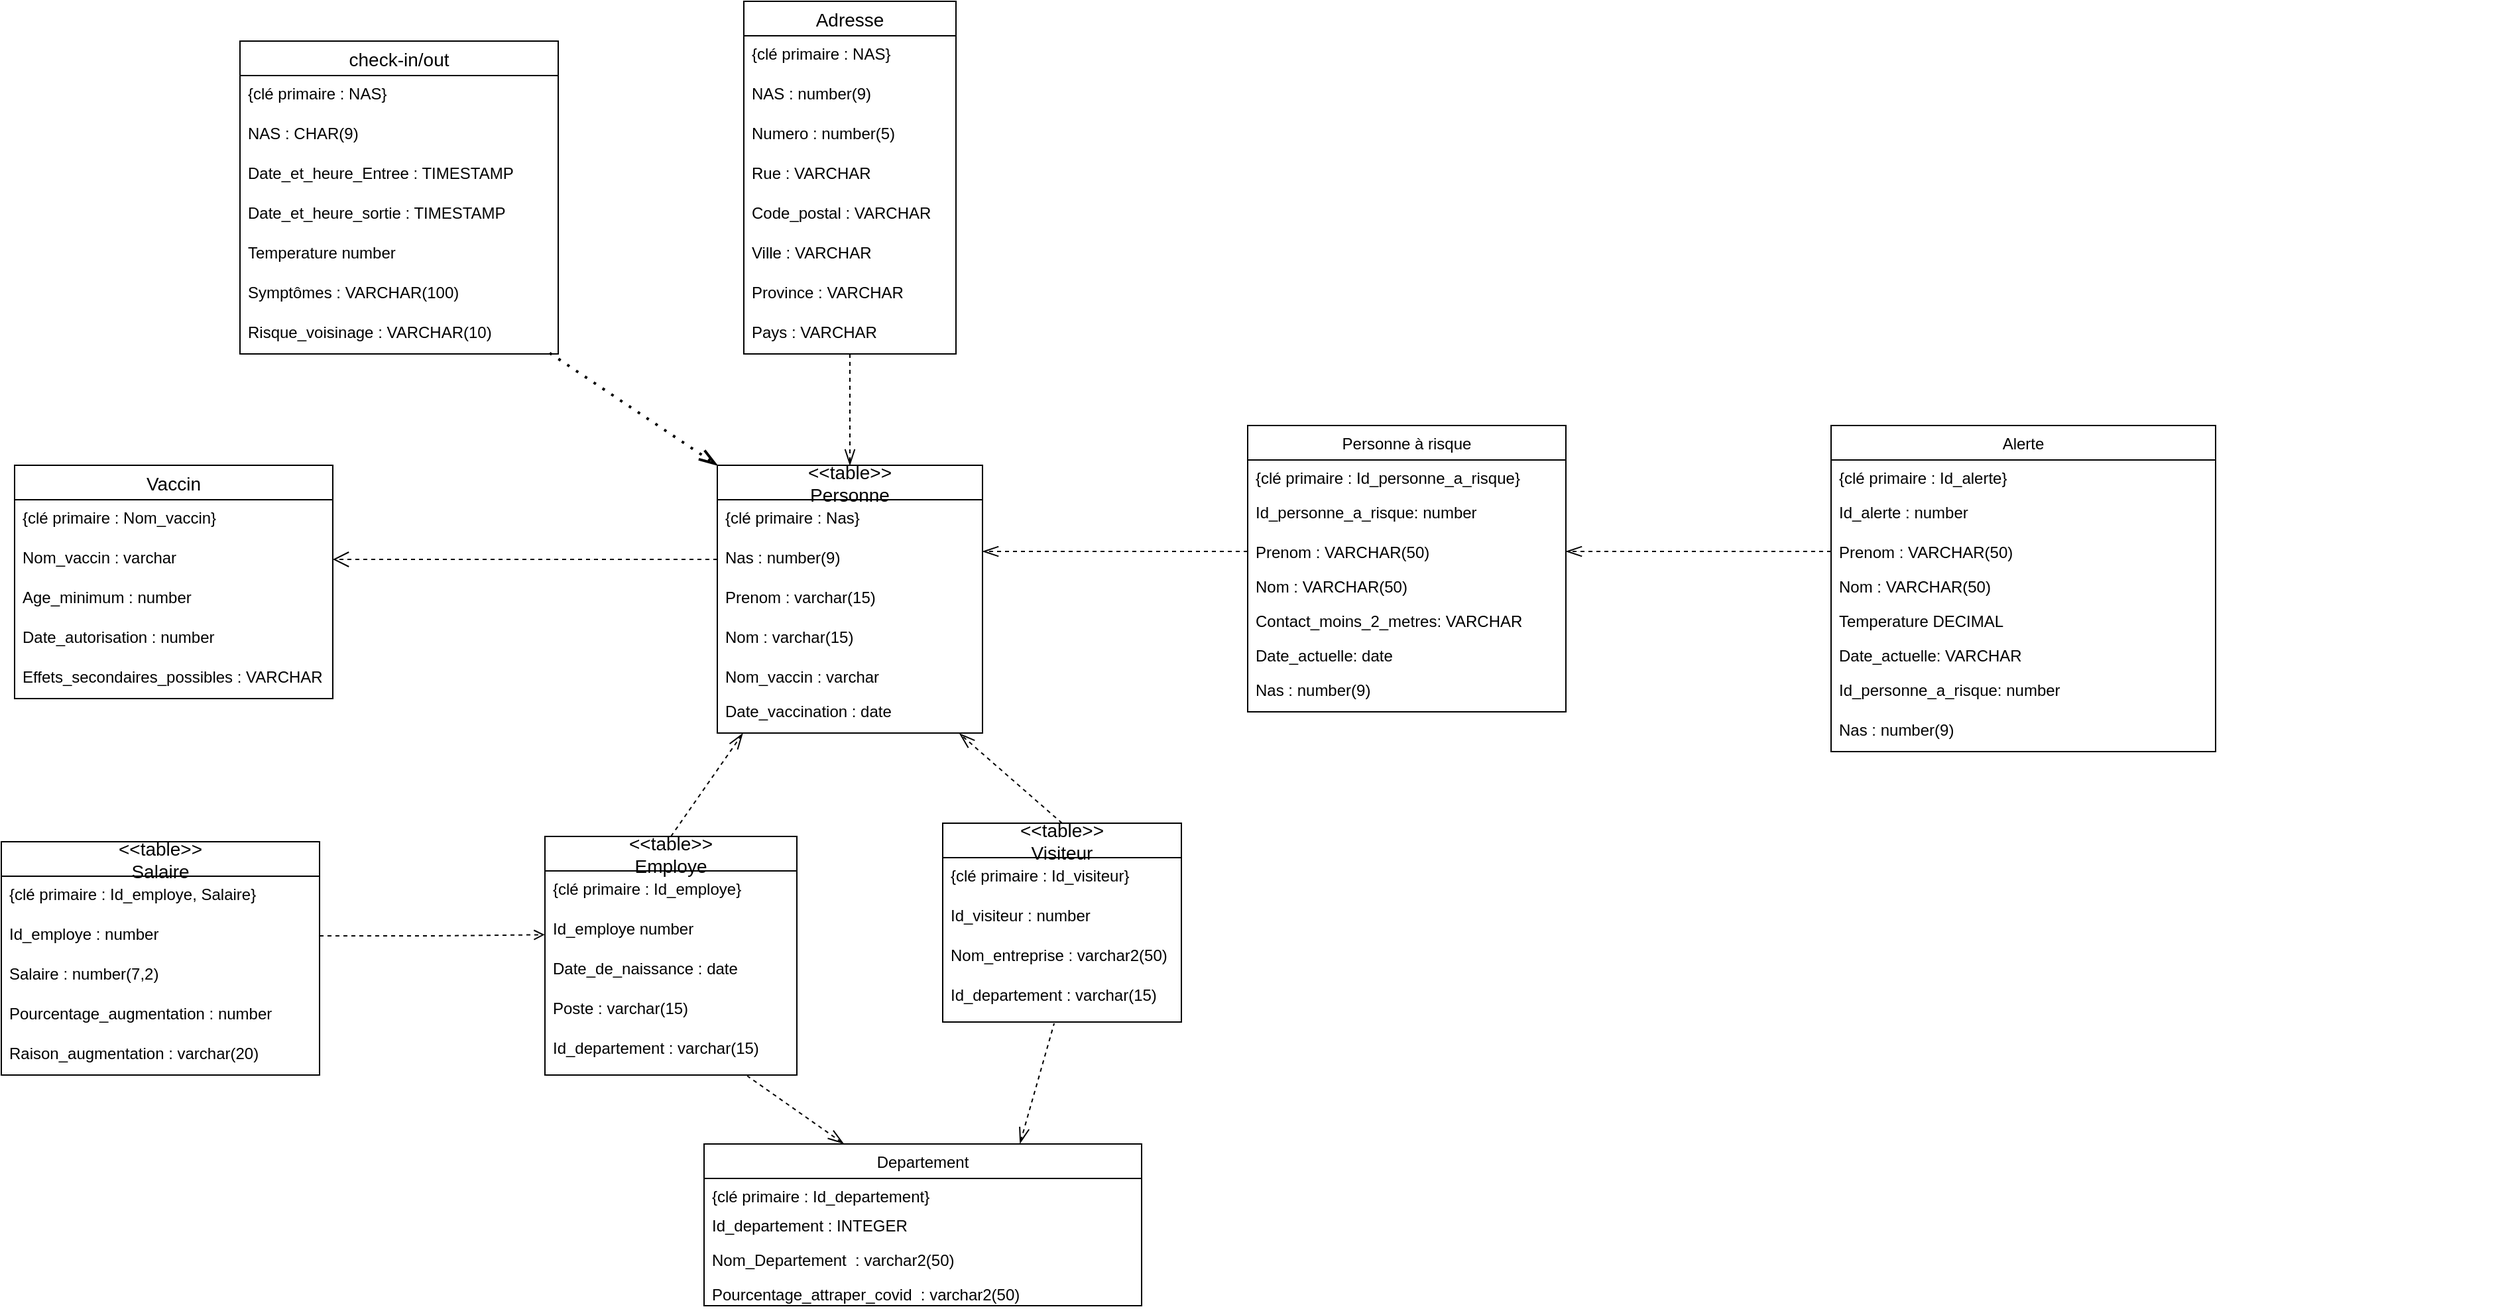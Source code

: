 <mxfile version="14.6.13" type="device"><diagram id="13Bt-P4dqgrNArjQFNvF" name="Page-1"><mxGraphModel dx="3374" dy="1834" grid="1" gridSize="10" guides="1" tooltips="1" connect="1" arrows="1" fold="1" page="1" pageScale="1" pageWidth="1169" pageHeight="827" math="0" shadow="0"><root><mxCell id="0"/><mxCell id="1" parent="0"/><mxCell id="RjnQmGIeyo0QoKdNLxU8-1" value="Personne à risque" style="swimlane;fontStyle=0;childLayout=stackLayout;horizontal=1;startSize=26;horizontalStack=0;resizeParent=1;resizeParentMax=0;resizeLast=0;collapsible=1;marginBottom=0;" parent="1" vertex="1"><mxGeometry x="860" y="-380" width="240" height="216" as="geometry"/></mxCell><mxCell id="RjnQmGIeyo0QoKdNLxU8-2" value="{clé primaire : Id_personne_a_risque}" style="text;strokeColor=none;fillColor=none;align=left;verticalAlign=top;spacingLeft=4;spacingRight=4;overflow=hidden;rotatable=0;points=[[0,0.5],[1,0.5]];portConstraint=eastwest;fontStyle=0;" parent="RjnQmGIeyo0QoKdNLxU8-1" vertex="1"><mxGeometry y="26" width="240" height="26" as="geometry"/></mxCell><mxCell id="44ieYYPc8RUnGZOCH6iL-25" value="Id_personne_a_risque: number" style="text;strokeColor=none;fillColor=none;spacingLeft=4;spacingRight=4;overflow=hidden;rotatable=0;points=[[0,0.5],[1,0.5]];portConstraint=eastwest;fontSize=12;fontStyle=0" parent="RjnQmGIeyo0QoKdNLxU8-1" vertex="1"><mxGeometry y="52" width="240" height="30" as="geometry"/></mxCell><mxCell id="RjnQmGIeyo0QoKdNLxU8-3" value="Prenom : VARCHAR(50)" style="text;strokeColor=none;fillColor=none;align=left;verticalAlign=top;spacingLeft=4;spacingRight=4;overflow=hidden;rotatable=0;points=[[0,0.5],[1,0.5]];portConstraint=eastwest;" parent="RjnQmGIeyo0QoKdNLxU8-1" vertex="1"><mxGeometry y="82" width="240" height="26" as="geometry"/></mxCell><mxCell id="RjnQmGIeyo0QoKdNLxU8-4" value="Nom : VARCHAR(50)" style="text;strokeColor=none;fillColor=none;align=left;verticalAlign=top;spacingLeft=4;spacingRight=4;overflow=hidden;rotatable=0;points=[[0,0.5],[1,0.5]];portConstraint=eastwest;" parent="RjnQmGIeyo0QoKdNLxU8-1" vertex="1"><mxGeometry y="108" width="240" height="26" as="geometry"/></mxCell><mxCell id="RjnQmGIeyo0QoKdNLxU8-5" value="Contact_moins_2_metres: VARCHAR" style="text;strokeColor=none;fillColor=none;align=left;verticalAlign=top;spacingLeft=4;spacingRight=4;overflow=hidden;rotatable=0;points=[[0,0.5],[1,0.5]];portConstraint=eastwest;" parent="RjnQmGIeyo0QoKdNLxU8-1" vertex="1"><mxGeometry y="134" width="240" height="26" as="geometry"/></mxCell><mxCell id="RjnQmGIeyo0QoKdNLxU8-6" value="Date_actuelle: date" style="text;strokeColor=none;fillColor=none;align=left;verticalAlign=top;spacingLeft=4;spacingRight=4;overflow=hidden;rotatable=0;points=[[0,0.5],[1,0.5]];portConstraint=eastwest;" parent="RjnQmGIeyo0QoKdNLxU8-1" vertex="1"><mxGeometry y="160" width="240" height="26" as="geometry"/></mxCell><mxCell id="zjRdHAozizqstZHbO9Vi-3" value="Nas : number(9)" style="text;strokeColor=none;fillColor=none;spacingLeft=4;spacingRight=4;overflow=hidden;rotatable=0;points=[[0,0.5],[1,0.5]];portConstraint=eastwest;fontSize=12;fontStyle=0" vertex="1" parent="RjnQmGIeyo0QoKdNLxU8-1"><mxGeometry y="186" width="240" height="30" as="geometry"/></mxCell><mxCell id="RjnQmGIeyo0QoKdNLxU8-9" value="&lt;&lt;table&gt;&gt;&#10;Personne" style="swimlane;fontStyle=0;childLayout=stackLayout;horizontal=1;startSize=26;horizontalStack=0;resizeParent=1;resizeParentMax=0;resizeLast=0;collapsible=1;marginBottom=0;align=center;fontSize=14;labelBackgroundColor=none;swimlaneLine=1;glass=0;shadow=0;" parent="1" vertex="1"><mxGeometry x="460" y="-350" width="200" height="202" as="geometry"><mxRectangle x="480" y="-350" width="100" height="40" as="alternateBounds"/></mxGeometry></mxCell><mxCell id="RjnQmGIeyo0QoKdNLxU8-10" value="{clé primaire : Nas}" style="text;strokeColor=none;fillColor=none;spacingLeft=4;spacingRight=4;overflow=hidden;rotatable=0;points=[[0,0.5],[1,0.5]];portConstraint=eastwest;fontSize=12;fontStyle=0" parent="RjnQmGIeyo0QoKdNLxU8-9" vertex="1"><mxGeometry y="26" width="200" height="30" as="geometry"/></mxCell><mxCell id="RjnQmGIeyo0QoKdNLxU8-112" value="Nas : number(9)" style="text;strokeColor=none;fillColor=none;spacingLeft=4;spacingRight=4;overflow=hidden;rotatable=0;points=[[0,0.5],[1,0.5]];portConstraint=eastwest;fontSize=12;fontStyle=0" parent="RjnQmGIeyo0QoKdNLxU8-9" vertex="1"><mxGeometry y="56" width="200" height="30" as="geometry"/></mxCell><mxCell id="RjnQmGIeyo0QoKdNLxU8-11" value="Prenom : varchar(15)" style="text;strokeColor=none;fillColor=none;spacingLeft=4;spacingRight=4;overflow=hidden;rotatable=0;points=[[0,0.5],[1,0.5]];portConstraint=eastwest;fontSize=12;" parent="RjnQmGIeyo0QoKdNLxU8-9" vertex="1"><mxGeometry y="86" width="200" height="30" as="geometry"/></mxCell><mxCell id="OAPoO-V4D0nekAYcBf3D-3" value="Nom : varchar(15)" style="text;strokeColor=none;fillColor=none;spacingLeft=4;spacingRight=4;overflow=hidden;rotatable=0;points=[[0,0.5],[1,0.5]];portConstraint=eastwest;fontSize=12;" parent="RjnQmGIeyo0QoKdNLxU8-9" vertex="1"><mxGeometry y="116" width="200" height="30" as="geometry"/></mxCell><mxCell id="zjRdHAozizqstZHbO9Vi-4" value="Nom_vaccin : varchar" style="text;strokeColor=none;fillColor=none;spacingLeft=4;spacingRight=4;overflow=hidden;rotatable=0;points=[[0,0.5],[1,0.5]];portConstraint=eastwest;fontSize=12;" vertex="1" parent="RjnQmGIeyo0QoKdNLxU8-9"><mxGeometry y="146" width="200" height="26" as="geometry"/></mxCell><mxCell id="RjnQmGIeyo0QoKdNLxU8-12" value="Date_vaccination : date" style="text;strokeColor=none;fillColor=none;spacingLeft=4;spacingRight=4;overflow=hidden;rotatable=0;points=[[0,0.5],[1,0.5]];portConstraint=eastwest;fontSize=12;" parent="RjnQmGIeyo0QoKdNLxU8-9" vertex="1"><mxGeometry y="172" width="200" height="30" as="geometry"/></mxCell><mxCell id="RjnQmGIeyo0QoKdNLxU8-18" value="&lt;&lt;table&gt;&gt;&#10;Employe" style="swimlane;fontStyle=0;childLayout=stackLayout;horizontal=1;startSize=26;horizontalStack=0;resizeParent=1;resizeParentMax=0;resizeLast=0;collapsible=1;marginBottom=0;align=center;fontSize=14;labelBackgroundColor=none;" parent="1" vertex="1"><mxGeometry x="330" y="-70" width="190" height="180" as="geometry"/></mxCell><mxCell id="RjnQmGIeyo0QoKdNLxU8-19" value="{clé primaire : Id_employe}" style="text;strokeColor=none;fillColor=none;spacingLeft=4;spacingRight=4;overflow=hidden;rotatable=0;points=[[0,0.5],[1,0.5]];portConstraint=eastwest;fontSize=12;fontStyle=0" parent="RjnQmGIeyo0QoKdNLxU8-18" vertex="1"><mxGeometry y="26" width="190" height="30" as="geometry"/></mxCell><mxCell id="RjnQmGIeyo0QoKdNLxU8-114" value="Id_employe number" style="text;strokeColor=none;fillColor=none;spacingLeft=4;spacingRight=4;overflow=hidden;rotatable=0;points=[[0,0.5],[1,0.5]];portConstraint=eastwest;fontSize=12;" parent="RjnQmGIeyo0QoKdNLxU8-18" vertex="1"><mxGeometry y="56" width="190" height="30" as="geometry"/></mxCell><mxCell id="RjnQmGIeyo0QoKdNLxU8-20" value="Date_de_naissance : date" style="text;strokeColor=none;fillColor=none;spacingLeft=4;spacingRight=4;overflow=hidden;rotatable=0;points=[[0,0.5],[1,0.5]];portConstraint=eastwest;fontSize=12;" parent="RjnQmGIeyo0QoKdNLxU8-18" vertex="1"><mxGeometry y="86" width="190" height="30" as="geometry"/></mxCell><mxCell id="RjnQmGIeyo0QoKdNLxU8-21" value="Poste : varchar(15)" style="text;strokeColor=none;fillColor=none;spacingLeft=4;spacingRight=4;overflow=hidden;rotatable=0;points=[[0,0.5],[1,0.5]];portConstraint=eastwest;fontSize=12;" parent="RjnQmGIeyo0QoKdNLxU8-18" vertex="1"><mxGeometry y="116" width="190" height="30" as="geometry"/></mxCell><mxCell id="RjnQmGIeyo0QoKdNLxU8-22" value="Id_departement : varchar(15)" style="text;strokeColor=none;fillColor=none;spacingLeft=4;spacingRight=4;overflow=hidden;rotatable=0;points=[[0,0.5],[1,0.5]];portConstraint=eastwest;fontSize=12;" parent="RjnQmGIeyo0QoKdNLxU8-18" vertex="1"><mxGeometry y="146" width="190" height="34" as="geometry"/></mxCell><mxCell id="RjnQmGIeyo0QoKdNLxU8-26" value="&lt;&lt;table&gt;&gt;&#10;Visiteur" style="swimlane;fontStyle=0;childLayout=stackLayout;horizontal=1;startSize=26;horizontalStack=0;resizeParent=1;resizeParentMax=0;resizeLast=0;collapsible=1;marginBottom=0;align=center;fontSize=14;labelBackgroundColor=none;" parent="1" vertex="1"><mxGeometry x="630" y="-80" width="180" height="150" as="geometry"/></mxCell><mxCell id="RjnQmGIeyo0QoKdNLxU8-27" value="{clé primaire : Id_visiteur}" style="text;strokeColor=none;fillColor=none;spacingLeft=4;spacingRight=4;overflow=hidden;rotatable=0;points=[[0,0.5],[1,0.5]];portConstraint=eastwest;fontSize=12;fontStyle=0" parent="RjnQmGIeyo0QoKdNLxU8-26" vertex="1"><mxGeometry y="26" width="180" height="30" as="geometry"/></mxCell><mxCell id="RjnQmGIeyo0QoKdNLxU8-117" value="Id_visiteur : number" style="text;strokeColor=none;fillColor=none;spacingLeft=4;spacingRight=4;overflow=hidden;rotatable=0;points=[[0,0.5],[1,0.5]];portConstraint=eastwest;fontSize=12;" parent="RjnQmGIeyo0QoKdNLxU8-26" vertex="1"><mxGeometry y="56" width="180" height="30" as="geometry"/></mxCell><mxCell id="RjnQmGIeyo0QoKdNLxU8-116" value="Nom_entreprise : varchar2(50)" style="text;strokeColor=none;fillColor=none;spacingLeft=4;spacingRight=4;overflow=hidden;rotatable=0;points=[[0,0.5],[1,0.5]];portConstraint=eastwest;fontSize=12;" parent="RjnQmGIeyo0QoKdNLxU8-26" vertex="1"><mxGeometry y="86" width="180" height="30" as="geometry"/></mxCell><mxCell id="OAPoO-V4D0nekAYcBf3D-1" value="Id_departement : varchar(15)" style="text;strokeColor=none;fillColor=none;spacingLeft=4;spacingRight=4;overflow=hidden;rotatable=0;points=[[0,0.5],[1,0.5]];portConstraint=eastwest;fontSize=12;" parent="RjnQmGIeyo0QoKdNLxU8-26" vertex="1"><mxGeometry y="116" width="180" height="34" as="geometry"/></mxCell><mxCell id="RjnQmGIeyo0QoKdNLxU8-29" value="Departement" style="swimlane;fontStyle=0;childLayout=stackLayout;horizontal=1;startSize=26;horizontalStack=0;resizeParent=1;resizeParentMax=0;resizeLast=0;collapsible=1;marginBottom=0;" parent="1" vertex="1"><mxGeometry x="450" y="162" width="330" height="122" as="geometry"/></mxCell><mxCell id="44ieYYPc8RUnGZOCH6iL-2" value="{clé primaire : Id_departement}" style="text;strokeColor=none;fillColor=none;align=left;verticalAlign=top;spacingLeft=4;spacingRight=4;overflow=hidden;rotatable=0;points=[[0,0.5],[1,0.5]];portConstraint=eastwest;" parent="RjnQmGIeyo0QoKdNLxU8-29" vertex="1"><mxGeometry y="26" width="330" height="22" as="geometry"/></mxCell><mxCell id="RjnQmGIeyo0QoKdNLxU8-30" value="Id_departement : INTEGER" style="text;strokeColor=none;fillColor=none;align=left;verticalAlign=top;spacingLeft=4;spacingRight=4;overflow=hidden;rotatable=0;points=[[0,0.5],[1,0.5]];portConstraint=eastwest;fontStyle=0" parent="RjnQmGIeyo0QoKdNLxU8-29" vertex="1"><mxGeometry y="48" width="330" height="26" as="geometry"/></mxCell><mxCell id="RjnQmGIeyo0QoKdNLxU8-31" value="Nom_Departement  : varchar2(50)" style="text;strokeColor=none;fillColor=none;align=left;verticalAlign=top;spacingLeft=4;spacingRight=4;overflow=hidden;rotatable=0;points=[[0,0.5],[1,0.5]];portConstraint=eastwest;" parent="RjnQmGIeyo0QoKdNLxU8-29" vertex="1"><mxGeometry y="74" width="330" height="26" as="geometry"/></mxCell><mxCell id="RjnQmGIeyo0QoKdNLxU8-32" value="Pourcentage_attraper_covid  : varchar2(50)" style="text;strokeColor=none;fillColor=none;align=left;verticalAlign=top;spacingLeft=4;spacingRight=4;overflow=hidden;rotatable=0;points=[[0,0.5],[1,0.5]];portConstraint=eastwest;" parent="RjnQmGIeyo0QoKdNLxU8-29" vertex="1"><mxGeometry y="100" width="330" height="22" as="geometry"/></mxCell><mxCell id="RjnQmGIeyo0QoKdNLxU8-42" value="Alerte" style="swimlane;fontStyle=0;childLayout=stackLayout;horizontal=1;startSize=26;horizontalStack=0;resizeParent=1;resizeParentMax=0;resizeLast=0;collapsible=1;marginBottom=0;strokeWidth=1;" parent="1" vertex="1"><mxGeometry x="1300" y="-380" width="290" height="246" as="geometry"/></mxCell><mxCell id="RjnQmGIeyo0QoKdNLxU8-43" value="{clé primaire : Id_alerte}" style="text;strokeColor=none;fillColor=none;align=left;verticalAlign=top;spacingLeft=4;spacingRight=4;overflow=hidden;rotatable=0;points=[[0,0.5],[1,0.5]];portConstraint=eastwest;fontStyle=0;" parent="RjnQmGIeyo0QoKdNLxU8-42" vertex="1"><mxGeometry y="26" width="290" height="26" as="geometry"/></mxCell><mxCell id="44ieYYPc8RUnGZOCH6iL-26" value="Id_alerte : number" style="text;strokeColor=none;fillColor=none;spacingLeft=4;spacingRight=4;overflow=hidden;rotatable=0;points=[[0,0.5],[1,0.5]];portConstraint=eastwest;fontSize=12;fontStyle=0" parent="RjnQmGIeyo0QoKdNLxU8-42" vertex="1"><mxGeometry y="52" width="290" height="30" as="geometry"/></mxCell><mxCell id="RjnQmGIeyo0QoKdNLxU8-44" value="Prenom : VARCHAR(50)" style="text;strokeColor=none;fillColor=none;align=left;verticalAlign=top;spacingLeft=4;spacingRight=4;overflow=hidden;rotatable=0;points=[[0,0.5],[1,0.5]];portConstraint=eastwest;" parent="RjnQmGIeyo0QoKdNLxU8-42" vertex="1"><mxGeometry y="82" width="290" height="26" as="geometry"/></mxCell><mxCell id="RjnQmGIeyo0QoKdNLxU8-45" value="Nom : VARCHAR(50)" style="text;strokeColor=none;fillColor=none;align=left;verticalAlign=top;spacingLeft=4;spacingRight=4;overflow=hidden;rotatable=0;points=[[0,0.5],[1,0.5]];portConstraint=eastwest;" parent="RjnQmGIeyo0QoKdNLxU8-42" vertex="1"><mxGeometry y="108" width="290" height="26" as="geometry"/></mxCell><mxCell id="RjnQmGIeyo0QoKdNLxU8-46" value="Temperature DECIMAL" style="text;strokeColor=none;fillColor=none;align=left;verticalAlign=top;spacingLeft=4;spacingRight=4;overflow=hidden;rotatable=0;points=[[0,0.5],[1,0.5]];portConstraint=eastwest;" parent="RjnQmGIeyo0QoKdNLxU8-42" vertex="1"><mxGeometry y="134" width="290" height="26" as="geometry"/></mxCell><mxCell id="RjnQmGIeyo0QoKdNLxU8-47" value="Date_actuelle: VARCHAR" style="text;strokeColor=none;fillColor=none;align=left;verticalAlign=top;spacingLeft=4;spacingRight=4;overflow=hidden;rotatable=0;points=[[0,0.5],[1,0.5]];portConstraint=eastwest;" parent="RjnQmGIeyo0QoKdNLxU8-42" vertex="1"><mxGeometry y="160" width="290" height="26" as="geometry"/></mxCell><mxCell id="zjRdHAozizqstZHbO9Vi-2" value="Id_personne_a_risque: number" style="text;strokeColor=none;fillColor=none;spacingLeft=4;spacingRight=4;overflow=hidden;rotatable=0;points=[[0,0.5],[1,0.5]];portConstraint=eastwest;fontSize=12;fontStyle=0" vertex="1" parent="RjnQmGIeyo0QoKdNLxU8-42"><mxGeometry y="186" width="290" height="30" as="geometry"/></mxCell><mxCell id="zjRdHAozizqstZHbO9Vi-1" value="Nas : number(9)" style="text;strokeColor=none;fillColor=none;spacingLeft=4;spacingRight=4;overflow=hidden;rotatable=0;points=[[0,0.5],[1,0.5]];portConstraint=eastwest;fontSize=12;fontStyle=0" vertex="1" parent="RjnQmGIeyo0QoKdNLxU8-42"><mxGeometry y="216" width="290" height="30" as="geometry"/></mxCell><mxCell id="RjnQmGIeyo0QoKdNLxU8-60" value="Vaccin" style="swimlane;fontStyle=0;childLayout=stackLayout;horizontal=1;startSize=26;horizontalStack=0;resizeParent=1;resizeParentMax=0;resizeLast=0;collapsible=1;marginBottom=0;align=center;fontSize=14;labelBackgroundColor=none;" parent="1" vertex="1"><mxGeometry x="-70" y="-350" width="240" height="176" as="geometry"/></mxCell><mxCell id="RjnQmGIeyo0QoKdNLxU8-61" value="{clé primaire : Nom_vaccin}" style="text;strokeColor=none;fillColor=none;spacingLeft=4;spacingRight=4;overflow=hidden;rotatable=0;points=[[0,0.5],[1,0.5]];portConstraint=eastwest;fontSize=12;fontStyle=0" parent="RjnQmGIeyo0QoKdNLxU8-60" vertex="1"><mxGeometry y="26" width="240" height="30" as="geometry"/></mxCell><mxCell id="RjnQmGIeyo0QoKdNLxU8-122" value="Nom_vaccin : varchar" style="text;strokeColor=none;fillColor=none;spacingLeft=4;spacingRight=4;overflow=hidden;rotatable=0;points=[[0,0.5],[1,0.5]];portConstraint=eastwest;fontSize=12;fontStyle=0" parent="RjnQmGIeyo0QoKdNLxU8-60" vertex="1"><mxGeometry y="56" width="240" height="30" as="geometry"/></mxCell><mxCell id="RjnQmGIeyo0QoKdNLxU8-62" value="Age_minimum : number" style="text;strokeColor=none;fillColor=none;spacingLeft=4;spacingRight=4;overflow=hidden;rotatable=0;points=[[0,0.5],[1,0.5]];portConstraint=eastwest;fontSize=12;" parent="RjnQmGIeyo0QoKdNLxU8-60" vertex="1"><mxGeometry y="86" width="240" height="30" as="geometry"/></mxCell><mxCell id="RjnQmGIeyo0QoKdNLxU8-63" value="Date_autorisation : number" style="text;strokeColor=none;fillColor=none;spacingLeft=4;spacingRight=4;overflow=hidden;rotatable=0;points=[[0,0.5],[1,0.5]];portConstraint=eastwest;fontSize=12;" parent="RjnQmGIeyo0QoKdNLxU8-60" vertex="1"><mxGeometry y="116" width="240" height="30" as="geometry"/></mxCell><mxCell id="RjnQmGIeyo0QoKdNLxU8-64" value="Effets_secondaires_possibles : VARCHAR" style="text;strokeColor=none;fillColor=none;spacingLeft=4;spacingRight=4;overflow=hidden;rotatable=0;points=[[0,0.5],[1,0.5]];portConstraint=eastwest;fontSize=12;" parent="RjnQmGIeyo0QoKdNLxU8-60" vertex="1"><mxGeometry y="146" width="240" height="30" as="geometry"/></mxCell><mxCell id="RjnQmGIeyo0QoKdNLxU8-67" value="&lt;&lt;table&gt;&gt;&#10;Salaire" style="swimlane;fontStyle=0;childLayout=stackLayout;horizontal=1;startSize=26;horizontalStack=0;resizeParent=1;resizeParentMax=0;resizeLast=0;collapsible=1;marginBottom=0;align=center;fontSize=14;strokeWidth=1;" parent="1" vertex="1"><mxGeometry x="-80" y="-66" width="240" height="176" as="geometry"/></mxCell><mxCell id="RjnQmGIeyo0QoKdNLxU8-106" value="{clé primaire : Id_employe, Salaire}" style="text;strokeColor=none;fillColor=none;spacingLeft=4;spacingRight=4;overflow=hidden;rotatable=0;points=[[0,0.5],[1,0.5]];portConstraint=eastwest;fontSize=12;fontStyle=0" parent="RjnQmGIeyo0QoKdNLxU8-67" vertex="1"><mxGeometry y="26" width="240" height="30" as="geometry"/></mxCell><mxCell id="RjnQmGIeyo0QoKdNLxU8-110" value="Id_employe : number" style="text;strokeColor=none;fillColor=none;spacingLeft=4;spacingRight=4;overflow=hidden;rotatable=0;points=[[0,0.5],[1,0.5]];portConstraint=eastwest;fontSize=12;fontStyle=0" parent="RjnQmGIeyo0QoKdNLxU8-67" vertex="1"><mxGeometry y="56" width="240" height="30" as="geometry"/></mxCell><mxCell id="RjnQmGIeyo0QoKdNLxU8-68" value="Salaire : number(7,2)" style="text;strokeColor=none;fillColor=none;spacingLeft=4;spacingRight=4;overflow=hidden;rotatable=0;points=[[0,0.5],[1,0.5]];portConstraint=eastwest;fontSize=12;fontStyle=0" parent="RjnQmGIeyo0QoKdNLxU8-67" vertex="1"><mxGeometry y="86" width="240" height="30" as="geometry"/></mxCell><mxCell id="RjnQmGIeyo0QoKdNLxU8-69" value="Pourcentage_augmentation : number" style="text;strokeColor=none;fillColor=none;spacingLeft=4;spacingRight=4;overflow=hidden;rotatable=0;points=[[0,0.5],[1,0.5]];portConstraint=eastwest;fontSize=12;" parent="RjnQmGIeyo0QoKdNLxU8-67" vertex="1"><mxGeometry y="116" width="240" height="30" as="geometry"/></mxCell><mxCell id="RjnQmGIeyo0QoKdNLxU8-70" value="Raison_augmentation : varchar(20)" style="text;strokeColor=none;fillColor=none;spacingLeft=4;spacingRight=4;overflow=hidden;rotatable=0;points=[[0,0.5],[1,0.5]];portConstraint=eastwest;fontSize=12;" parent="RjnQmGIeyo0QoKdNLxU8-67" vertex="1"><mxGeometry y="146" width="240" height="30" as="geometry"/></mxCell><mxCell id="RjnQmGIeyo0QoKdNLxU8-101" style="edgeStyle=orthogonalEdgeStyle;rounded=0;orthogonalLoop=1;jettySize=auto;html=1;exitX=0.5;exitY=1;exitDx=0;exitDy=0;entryX=0.5;entryY=0;entryDx=0;entryDy=0;endArrow=openThin;endFill=0;targetPerimeterSpacing=0;endSize=10;dashed=1;" parent="1" source="RjnQmGIeyo0QoKdNLxU8-71" target="RjnQmGIeyo0QoKdNLxU8-9" edge="1"><mxGeometry relative="1" as="geometry"/></mxCell><mxCell id="RjnQmGIeyo0QoKdNLxU8-71" value="Adresse" style="swimlane;fontStyle=0;childLayout=stackLayout;horizontal=1;startSize=26;horizontalStack=0;resizeParent=1;resizeParentMax=0;resizeLast=0;collapsible=1;marginBottom=0;align=center;fontSize=14;strokeWidth=1;" parent="1" vertex="1"><mxGeometry x="480" y="-700" width="160" height="266" as="geometry"/></mxCell><mxCell id="RjnQmGIeyo0QoKdNLxU8-102" value="{clé primaire : NAS}" style="text;strokeColor=none;fillColor=none;spacingLeft=4;spacingRight=4;overflow=hidden;rotatable=0;points=[[0,0.5],[1,0.5]];portConstraint=eastwest;fontSize=12;" parent="RjnQmGIeyo0QoKdNLxU8-71" vertex="1"><mxGeometry y="26" width="160" height="30" as="geometry"/></mxCell><mxCell id="RjnQmGIeyo0QoKdNLxU8-103" value="NAS : number(9)" style="text;strokeColor=none;fillColor=none;spacingLeft=4;spacingRight=4;overflow=hidden;rotatable=0;points=[[0,0.5],[1,0.5]];portConstraint=eastwest;fontSize=12;" parent="RjnQmGIeyo0QoKdNLxU8-71" vertex="1"><mxGeometry y="56" width="160" height="30" as="geometry"/></mxCell><mxCell id="RjnQmGIeyo0QoKdNLxU8-72" value="Numero : number(5)" style="text;strokeColor=none;fillColor=none;spacingLeft=4;spacingRight=4;overflow=hidden;rotatable=0;points=[[0,0.5],[1,0.5]];portConstraint=eastwest;fontSize=12;" parent="RjnQmGIeyo0QoKdNLxU8-71" vertex="1"><mxGeometry y="86" width="160" height="30" as="geometry"/></mxCell><mxCell id="RjnQmGIeyo0QoKdNLxU8-73" value="Rue : VARCHAR" style="text;strokeColor=none;fillColor=none;spacingLeft=4;spacingRight=4;overflow=hidden;rotatable=0;points=[[0,0.5],[1,0.5]];portConstraint=eastwest;fontSize=12;" parent="RjnQmGIeyo0QoKdNLxU8-71" vertex="1"><mxGeometry y="116" width="160" height="30" as="geometry"/></mxCell><mxCell id="RjnQmGIeyo0QoKdNLxU8-74" value="Code_postal : VARCHAR" style="text;strokeColor=none;fillColor=none;spacingLeft=4;spacingRight=4;overflow=hidden;rotatable=0;points=[[0,0.5],[1,0.5]];portConstraint=eastwest;fontSize=12;" parent="RjnQmGIeyo0QoKdNLxU8-71" vertex="1"><mxGeometry y="146" width="160" height="30" as="geometry"/></mxCell><mxCell id="RjnQmGIeyo0QoKdNLxU8-75" value="Ville : VARCHAR" style="text;strokeColor=none;fillColor=none;spacingLeft=4;spacingRight=4;overflow=hidden;rotatable=0;points=[[0,0.5],[1,0.5]];portConstraint=eastwest;fontSize=12;" parent="RjnQmGIeyo0QoKdNLxU8-71" vertex="1"><mxGeometry y="176" width="160" height="30" as="geometry"/></mxCell><mxCell id="RjnQmGIeyo0QoKdNLxU8-76" value="Province : VARCHAR" style="text;strokeColor=none;fillColor=none;spacingLeft=4;spacingRight=4;overflow=hidden;rotatable=0;points=[[0,0.5],[1,0.5]];portConstraint=eastwest;fontSize=12;" parent="RjnQmGIeyo0QoKdNLxU8-71" vertex="1"><mxGeometry y="206" width="160" height="30" as="geometry"/></mxCell><mxCell id="RjnQmGIeyo0QoKdNLxU8-77" value="Pays : VARCHAR" style="text;strokeColor=none;fillColor=none;spacingLeft=4;spacingRight=4;overflow=hidden;rotatable=0;points=[[0,0.5],[1,0.5]];portConstraint=eastwest;fontSize=12;" parent="RjnQmGIeyo0QoKdNLxU8-71" vertex="1"><mxGeometry y="236" width="160" height="30" as="geometry"/></mxCell><mxCell id="RjnQmGIeyo0QoKdNLxU8-94" style="edgeStyle=orthogonalEdgeStyle;rounded=0;orthogonalLoop=1;jettySize=auto;html=1;exitX=0.5;exitY=1;exitDx=0;exitDy=0;startArrow=classic;startFill=1;endArrow=none;endFill=0;" parent="1" edge="1"><mxGeometry relative="1" as="geometry"><mxPoint x="1795" y="-143" as="sourcePoint"/><mxPoint x="1795" y="-143" as="targetPoint"/></mxGeometry></mxCell><mxCell id="RjnQmGIeyo0QoKdNLxU8-95" value="" style="endArrow=openThin;html=1;entryX=0.096;entryY=1.01;entryDx=0;entryDy=0;entryPerimeter=0;exitX=0.5;exitY=0;exitDx=0;exitDy=0;endFill=0;endSize=10;dashed=1;" parent="1" source="RjnQmGIeyo0QoKdNLxU8-18" target="RjnQmGIeyo0QoKdNLxU8-12" edge="1"><mxGeometry width="50" height="50" relative="1" as="geometry"><mxPoint x="480" y="-10" as="sourcePoint"/><mxPoint x="530" y="-60" as="targetPoint"/></mxGeometry></mxCell><mxCell id="RjnQmGIeyo0QoKdNLxU8-97" value="" style="endArrow=openThin;html=1;entryX=0.913;entryY=1.012;entryDx=0;entryDy=0;entryPerimeter=0;exitX=0.5;exitY=0;exitDx=0;exitDy=0;endFill=0;endSize=10;dashed=1;" parent="1" source="RjnQmGIeyo0QoKdNLxU8-26" target="RjnQmGIeyo0QoKdNLxU8-12" edge="1"><mxGeometry width="50" height="50" relative="1" as="geometry"><mxPoint x="500" y="-90" as="sourcePoint"/><mxPoint x="550" y="-140" as="targetPoint"/></mxGeometry></mxCell><mxCell id="RjnQmGIeyo0QoKdNLxU8-119" style="edgeStyle=orthogonalEdgeStyle;rounded=0;jumpSize=17;orthogonalLoop=1;jettySize=auto;html=1;entryX=1;entryY=0.3;entryDx=0;entryDy=0;entryPerimeter=0;dashed=1;startArrow=none;startFill=0;endArrow=openThin;endFill=0;endSize=10;targetPerimeterSpacing=0;" parent="1" source="RjnQmGIeyo0QoKdNLxU8-3" target="RjnQmGIeyo0QoKdNLxU8-112" edge="1"><mxGeometry relative="1" as="geometry"/></mxCell><mxCell id="RjnQmGIeyo0QoKdNLxU8-120" style="edgeStyle=orthogonalEdgeStyle;rounded=0;jumpSize=17;orthogonalLoop=1;jettySize=auto;html=1;entryX=1;entryY=0.5;entryDx=0;entryDy=0;dashed=1;startArrow=none;startFill=0;endArrow=openThin;endFill=0;endSize=10;targetPerimeterSpacing=0;" parent="1" source="RjnQmGIeyo0QoKdNLxU8-44" target="RjnQmGIeyo0QoKdNLxU8-3" edge="1"><mxGeometry relative="1" as="geometry"/></mxCell><mxCell id="RjnQmGIeyo0QoKdNLxU8-123" style="edgeStyle=orthogonalEdgeStyle;rounded=0;jumpSize=17;orthogonalLoop=1;jettySize=auto;html=1;exitX=0;exitY=0.5;exitDx=0;exitDy=0;entryX=1;entryY=0.5;entryDx=0;entryDy=0;dashed=1;fontColor=#000000;startArrow=none;startFill=0;endArrow=open;endFill=0;endSize=10;targetPerimeterSpacing=0;startSize=10;" parent="1" source="RjnQmGIeyo0QoKdNLxU8-112" target="RjnQmGIeyo0QoKdNLxU8-122" edge="1"><mxGeometry relative="1" as="geometry"/></mxCell><mxCell id="44ieYYPc8RUnGZOCH6iL-5" value="" style="endArrow=none;html=1;entryX=0.803;entryY=1.019;entryDx=0;entryDy=0;entryPerimeter=0;exitX=0.319;exitY=-0.002;exitDx=0;exitDy=0;endFill=0;endSize=10;dashed=1;exitPerimeter=0;startArrow=openThin;startFill=0;startSize=10;" parent="1" source="RjnQmGIeyo0QoKdNLxU8-29" target="RjnQmGIeyo0QoKdNLxU8-22" edge="1"><mxGeometry width="50" height="50" relative="1" as="geometry"><mxPoint x="580" y="93.7" as="sourcePoint"/><mxPoint x="660.36" y="50.0" as="targetPoint"/></mxGeometry></mxCell><mxCell id="44ieYYPc8RUnGZOCH6iL-6" value="" style="endArrow=none;html=1;endFill=0;endSize=10;dashed=1;exitX=0.722;exitY=-0.003;exitDx=0;exitDy=0;exitPerimeter=0;entryX=0.467;entryY=1.029;entryDx=0;entryDy=0;entryPerimeter=0;startArrow=openThin;startFill=0;startSize=10;" parent="1" source="RjnQmGIeyo0QoKdNLxU8-29" target="OAPoO-V4D0nekAYcBf3D-1" edge="1"><mxGeometry width="50" height="50" relative="1" as="geometry"><mxPoint x="640" y="150" as="sourcePoint"/><mxPoint x="730" y="-10" as="targetPoint"/></mxGeometry></mxCell><mxCell id="44ieYYPc8RUnGZOCH6iL-11" value="check-in/out" style="swimlane;fontStyle=0;childLayout=stackLayout;horizontal=1;startSize=26;horizontalStack=0;resizeParent=1;resizeParentMax=0;resizeLast=0;collapsible=1;marginBottom=0;align=center;fontSize=14;labelBackgroundColor=#FFFFFF;" parent="1" vertex="1"><mxGeometry x="100" y="-670" width="240" height="236" as="geometry"/></mxCell><mxCell id="44ieYYPc8RUnGZOCH6iL-18" value="{clé primaire : NAS}" style="text;strokeColor=none;fillColor=none;spacingLeft=4;spacingRight=4;overflow=hidden;rotatable=0;points=[[0,0.5],[1,0.5]];portConstraint=eastwest;fontSize=12;fontStyle=0" parent="44ieYYPc8RUnGZOCH6iL-11" vertex="1"><mxGeometry y="26" width="240" height="30" as="geometry"/></mxCell><mxCell id="44ieYYPc8RUnGZOCH6iL-22" value="NAS : CHAR(9)" style="text;strokeColor=none;fillColor=none;spacingLeft=4;spacingRight=4;overflow=hidden;rotatable=0;points=[[0,0.5],[1,0.5]];portConstraint=eastwest;fontSize=12;" parent="44ieYYPc8RUnGZOCH6iL-11" vertex="1"><mxGeometry y="56" width="240" height="30" as="geometry"/></mxCell><mxCell id="44ieYYPc8RUnGZOCH6iL-12" value="Date_et_heure_Entree : TIMESTAMP" style="text;strokeColor=none;fillColor=none;spacingLeft=4;spacingRight=4;overflow=hidden;rotatable=0;points=[[0,0.5],[1,0.5]];portConstraint=eastwest;fontSize=12;" parent="44ieYYPc8RUnGZOCH6iL-11" vertex="1"><mxGeometry y="86" width="240" height="30" as="geometry"/></mxCell><mxCell id="44ieYYPc8RUnGZOCH6iL-13" value="Date_et_heure_sortie : TIMESTAMP" style="text;strokeColor=none;fillColor=none;spacingLeft=4;spacingRight=4;overflow=hidden;rotatable=0;points=[[0,0.5],[1,0.5]];portConstraint=eastwest;fontSize=12;" parent="44ieYYPc8RUnGZOCH6iL-11" vertex="1"><mxGeometry y="116" width="240" height="30" as="geometry"/></mxCell><mxCell id="44ieYYPc8RUnGZOCH6iL-14" value="Temperature number" style="text;strokeColor=none;fillColor=none;spacingLeft=4;spacingRight=4;overflow=hidden;rotatable=0;points=[[0,0.5],[1,0.5]];portConstraint=eastwest;fontSize=12;" parent="44ieYYPc8RUnGZOCH6iL-11" vertex="1"><mxGeometry y="146" width="240" height="30" as="geometry"/></mxCell><mxCell id="44ieYYPc8RUnGZOCH6iL-15" value="Symptômes : VARCHAR(100)" style="text;strokeColor=none;fillColor=none;spacingLeft=4;spacingRight=4;overflow=hidden;rotatable=0;points=[[0,0.5],[1,0.5]];portConstraint=eastwest;fontSize=12;" parent="44ieYYPc8RUnGZOCH6iL-11" vertex="1"><mxGeometry y="176" width="240" height="30" as="geometry"/></mxCell><mxCell id="44ieYYPc8RUnGZOCH6iL-16" value="Risque_voisinage : VARCHAR(10)" style="text;strokeColor=none;fillColor=none;spacingLeft=4;spacingRight=4;overflow=hidden;rotatable=0;points=[[0,0.5],[1,0.5]];portConstraint=eastwest;fontSize=12;" parent="44ieYYPc8RUnGZOCH6iL-11" vertex="1"><mxGeometry y="206" width="240" height="30" as="geometry"/></mxCell><mxCell id="44ieYYPc8RUnGZOCH6iL-20" value="" style="endArrow=openThin;dashed=1;html=1;dashPattern=1 3;strokeWidth=2;endSize=10;entryX=0;entryY=0;entryDx=0;entryDy=0;endFill=0;exitX=0.973;exitY=0.977;exitDx=0;exitDy=0;exitPerimeter=0;" parent="1" source="44ieYYPc8RUnGZOCH6iL-16" target="RjnQmGIeyo0QoKdNLxU8-9" edge="1"><mxGeometry width="50" height="50" relative="1" as="geometry"><mxPoint x="271" y="-464" as="sourcePoint"/><mxPoint x="480" y="-470" as="targetPoint"/></mxGeometry></mxCell><mxCell id="zjRdHAozizqstZHbO9Vi-5" style="edgeStyle=orthogonalEdgeStyle;rounded=0;orthogonalLoop=1;jettySize=auto;html=1;exitX=1;exitY=0.5;exitDx=0;exitDy=0;entryX=-0.001;entryY=0.606;entryDx=0;entryDy=0;entryPerimeter=0;startArrow=none;startFill=0;endArrow=open;endFill=0;dashed=1;" edge="1" parent="1" source="RjnQmGIeyo0QoKdNLxU8-110" target="RjnQmGIeyo0QoKdNLxU8-114"><mxGeometry relative="1" as="geometry"/></mxCell></root></mxGraphModel></diagram></mxfile>